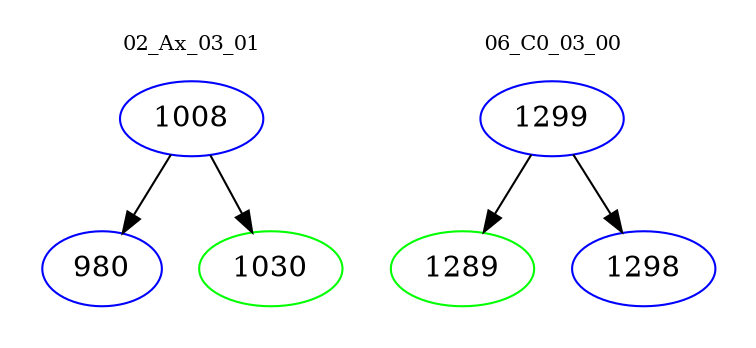 digraph{
subgraph cluster_0 {
color = white
label = "02_Ax_03_01";
fontsize=10;
T0_1008 [label="1008", color="blue"]
T0_1008 -> T0_980 [color="black"]
T0_980 [label="980", color="blue"]
T0_1008 -> T0_1030 [color="black"]
T0_1030 [label="1030", color="green"]
}
subgraph cluster_1 {
color = white
label = "06_C0_03_00";
fontsize=10;
T1_1299 [label="1299", color="blue"]
T1_1299 -> T1_1289 [color="black"]
T1_1289 [label="1289", color="green"]
T1_1299 -> T1_1298 [color="black"]
T1_1298 [label="1298", color="blue"]
}
}
